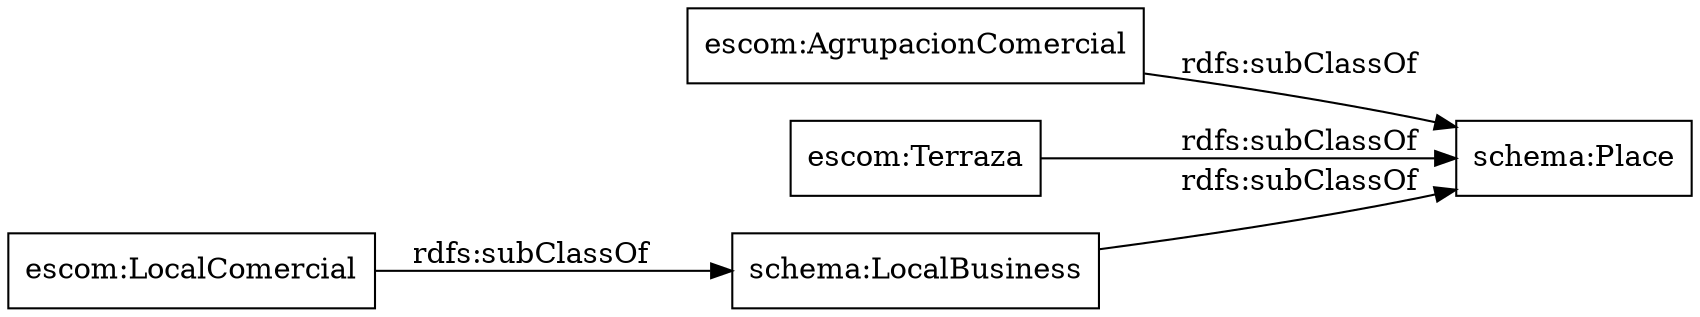digraph ar2dtool_diagram { 
rankdir=LR;
size="1000"
node [shape = rectangle, color="black"]; "escom:AgrupacionComercial" "escom:Terraza" "escom:LocalComercial" "schema:LocalBusiness" "schema:Place" ; /*classes style*/
	"escom:AgrupacionComercial" -> "schema:Place" [ label = "rdfs:subClassOf" ];
	"escom:Terraza" -> "schema:Place" [ label = "rdfs:subClassOf" ];
	"escom:LocalComercial" -> "schema:LocalBusiness" [ label = "rdfs:subClassOf" ];
	"schema:LocalBusiness" -> "schema:Place" [ label = "rdfs:subClassOf" ];

}

